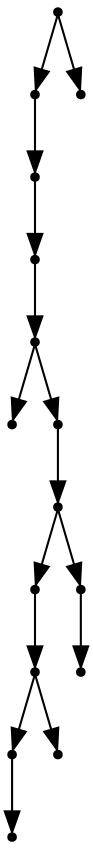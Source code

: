 digraph {
  15 [shape=point];
  13 [shape=point];
  12 [shape=point];
  11 [shape=point];
  10 [shape=point];
  0 [shape=point];
  9 [shape=point];
  8 [shape=point];
  5 [shape=point];
  4 [shape=point];
  2 [shape=point];
  1 [shape=point];
  3 [shape=point];
  7 [shape=point];
  6 [shape=point];
  14 [shape=point];
15 -> 13;
13 -> 12;
12 -> 11;
11 -> 10;
10 -> 0;
10 -> 9;
9 -> 8;
8 -> 5;
5 -> 4;
4 -> 2;
2 -> 1;
4 -> 3;
8 -> 7;
7 -> 6;
15 -> 14;
}
